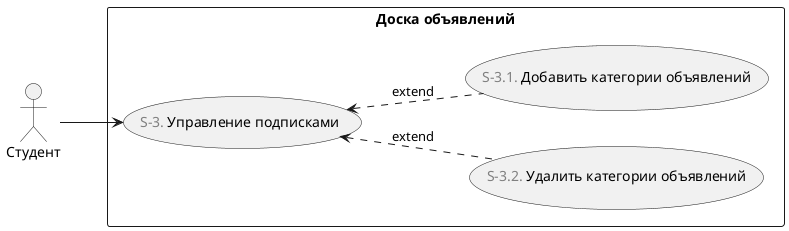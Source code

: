 ﻿@startuml
'https://plantuml.com/use-case-diagram

left to right direction 

:Студент: as student

rectangle "Доска объявлений" {
    (<font color="gray">S-3.</font> Управление подписками) as manage_subscriptions
    
    student --> manage_subscriptions
    
    manage_subscriptions <.. (<font color="gray">S-3.2.</font> Удалить категории объявлений) : extend
    manage_subscriptions <.. (<font color="gray">S-3.1.</font> Добавить категории объявлений) : extend 
}

@enduml